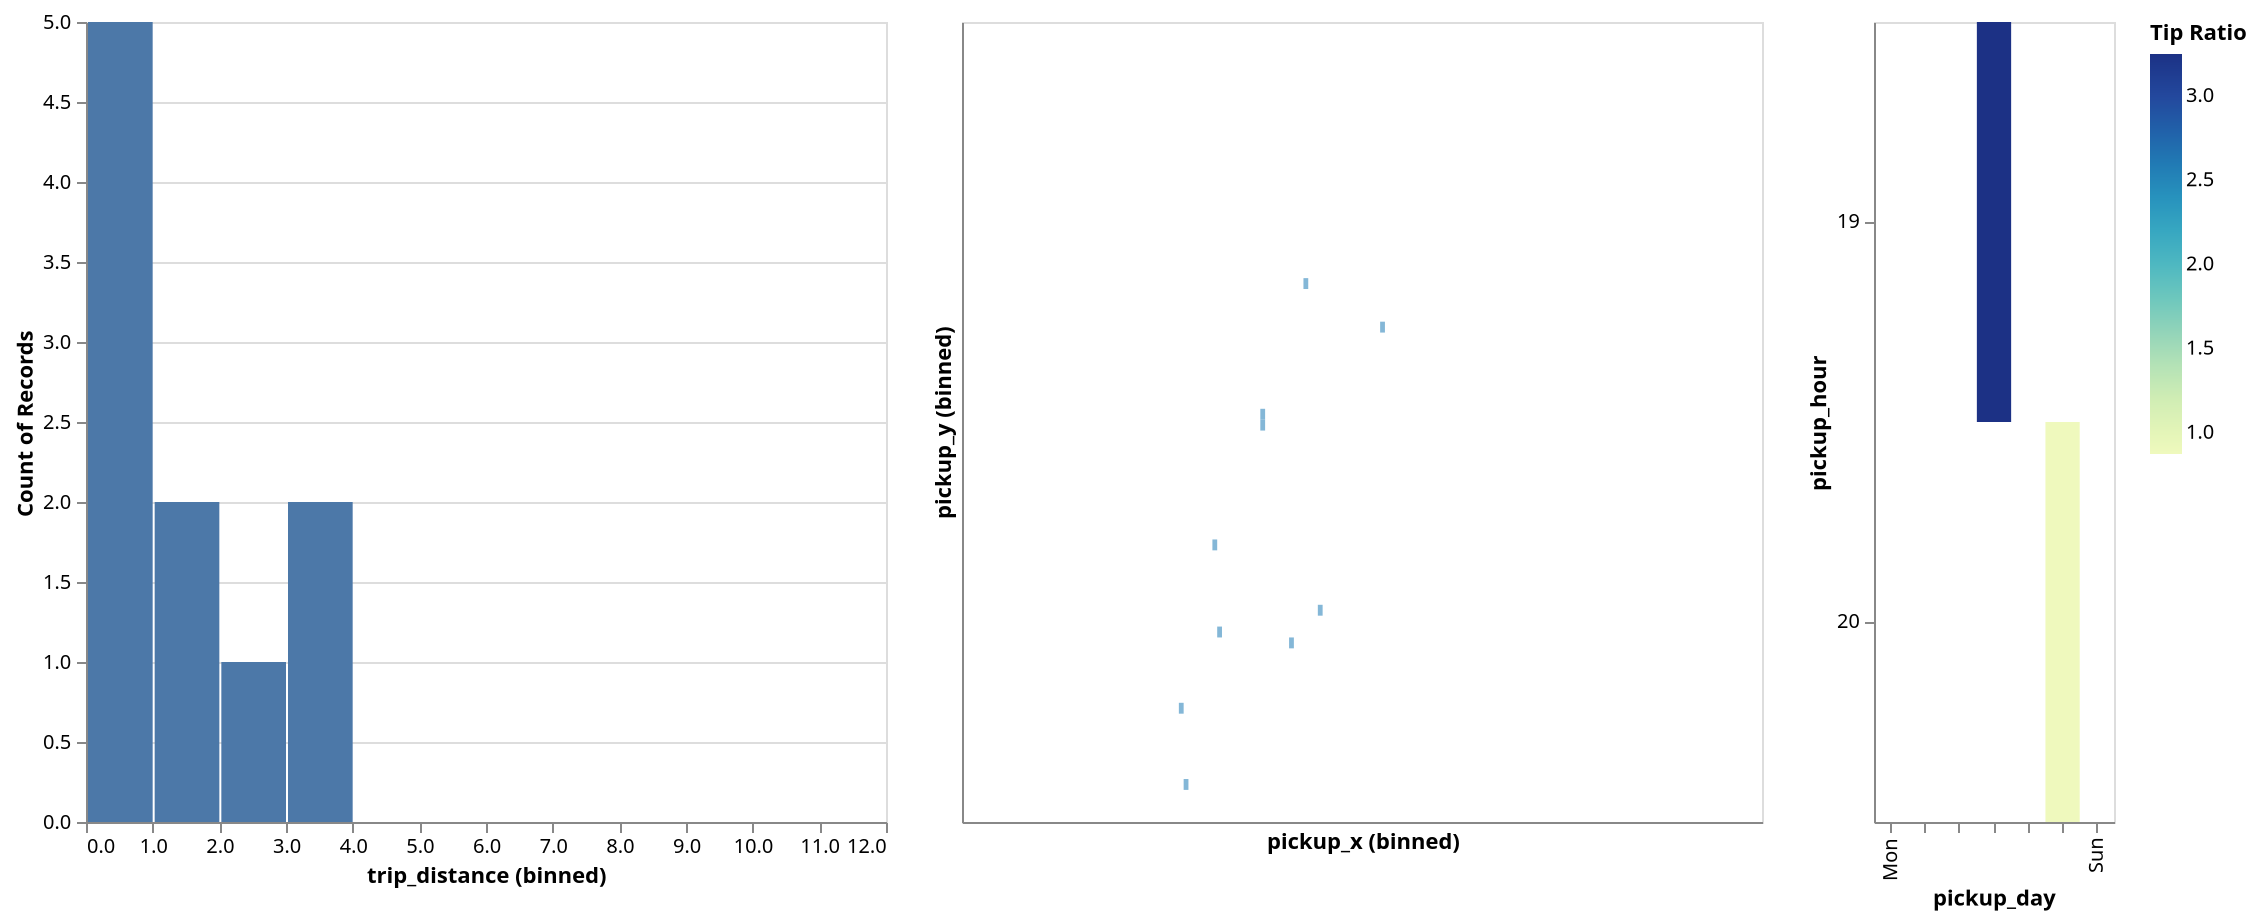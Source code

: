 {
  "$schema": "https://vega.github.io/schema/vega/v5.json",
  "background": "white",
  "padding": 5,
  "height": 400,
  "data": [
    {"name": "selector014_store"},
    {"name": "pickup_scales_store"},
    {"name": "selector013_store"},
    {"name": "selector015_store"},
    {
      "name": "source_0",
      "values": [
        {
          "VendorID": 2,
          "tpep_pickup_datetime": "2015-01-15 19:05:39",
          "tpep_dropoff_datetime": "2015-01-15 19:23:42",
          "passenger_count": 1,
          "trip_distance": 1.59,
          "pickup_x": -8236962.87845,
          "pickup_y": 4975552.61692,
          "RateCodeID": 1,
          "store_and_fwd_flag": "N",
          "dropoff_x": -8234835.38116,
          "dropoff_y": 4975627.16997,
          "payment_type": 1,
          "fare_amount": 12,
          "extra": 1,
          "mta_tax": 0.5,
          "tip_amount": 3.25,
          "tolls_amount": 0,
          "improvement_surcharge": 0.3,
          "total_amount": 17.05
        },
        {
          "VendorID": 1,
          "tpep_pickup_datetime": "2015-01-10 20:33:38",
          "tpep_dropoff_datetime": "2015-01-10 20:53:28",
          "passenger_count": 1,
          "trip_distance": 3.3,
          "pickup_x": -8237825.76757,
          "pickup_y": 4971752.28598,
          "RateCodeID": 1,
          "store_and_fwd_flag": "N",
          "dropoff_x": -8237020.63087,
          "dropoff_y": 4976875.03705,
          "payment_type": 1,
          "fare_amount": 14.5,
          "extra": 0.5,
          "mta_tax": 0.5,
          "tip_amount": 2,
          "tolls_amount": 0,
          "improvement_surcharge": 0.3,
          "total_amount": 17.8
        },
        {
          "VendorID": 1,
          "tpep_pickup_datetime": "2015-01-10 20:33:39",
          "tpep_dropoff_datetime": "2015-01-10 20:35:31",
          "passenger_count": 1,
          "trip_distance": 0.5,
          "pickup_x": -8238653.83538,
          "pickup_y": 4970221.02621,
          "RateCodeID": 1,
          "store_and_fwd_flag": "N",
          "dropoff_x": -8238123.87198,
          "dropoff_y": 4971126.9786,
          "payment_type": 2,
          "fare_amount": 3.5,
          "extra": 0.5,
          "mta_tax": 0.5,
          "tip_amount": 0,
          "tolls_amount": 0,
          "improvement_surcharge": 0.3,
          "total_amount": 4.8
        },
        {
          "VendorID": 1,
          "tpep_pickup_datetime": "2015-01-10 20:33:39",
          "tpep_dropoff_datetime": "2015-01-10 20:52:58",
          "passenger_count": 1,
          "trip_distance": 3,
          "pickup_x": -8234433.66211,
          "pickup_y": 4977362.79122,
          "RateCodeID": 1,
          "store_and_fwd_flag": "N",
          "dropoff_x": -8238107.73527,
          "dropoff_y": 4974456.80877,
          "payment_type": 2,
          "fare_amount": 15,
          "extra": 0.5,
          "mta_tax": 0.5,
          "tip_amount": 0,
          "tolls_amount": 0,
          "improvement_surcharge": 0.3,
          "total_amount": 16.3
        },
        {
          "VendorID": 1,
          "tpep_pickup_datetime": "2015-01-10 20:33:39",
          "tpep_dropoff_datetime": "2015-01-10 20:58:31",
          "passenger_count": 1,
          "trip_distance": 2.2,
          "pickup_x": -8235780.65241,
          "pickup_y": 4972011.72183,
          "RateCodeID": 1,
          "store_and_fwd_flag": "N",
          "dropoff_x": -8236804.05929,
          "dropoff_y": 4975482.54878,
          "payment_type": 2,
          "fare_amount": 14,
          "extra": 0.5,
          "mta_tax": 0.5,
          "tip_amount": 0,
          "tolls_amount": 0,
          "improvement_surcharge": 0.3,
          "total_amount": 15.3
        },
        {
          "VendorID": 1,
          "tpep_pickup_datetime": "2015-01-10 20:33:39",
          "tpep_dropoff_datetime": "2015-01-10 20:42:20",
          "passenger_count": 3,
          "trip_distance": 0.8,
          "pickup_x": -8237938.72451,
          "pickup_y": 4973206.44838,
          "RateCodeID": 1,
          "store_and_fwd_flag": "N",
          "dropoff_x": -8237086.8763,
          "dropoff_y": 4972058.2305,
          "payment_type": 1,
          "fare_amount": 7,
          "extra": 0.5,
          "mta_tax": 0.5,
          "tip_amount": 1.66,
          "tolls_amount": 0,
          "improvement_surcharge": 0.3,
          "total_amount": 9.96
        },
        {
          "VendorID": 1,
          "tpep_pickup_datetime": "2015-01-10 20:33:40",
          "tpep_dropoff_datetime": "2015-01-10 20:40:44",
          "passenger_count": 2,
          "trip_distance": 0.9,
          "pickup_x": -8236037.99041,
          "pickup_y": 4978174.08688,
          "RateCodeID": 1,
          "store_and_fwd_flag": "N",
          "dropoff_x": -8236074.51032,
          "dropoff_y": 4976912.59886,
          "payment_type": 1,
          "fare_amount": 6.5,
          "extra": 0.5,
          "mta_tax": 0.5,
          "tip_amount": 1.55,
          "tolls_amount": 0,
          "improvement_surcharge": 0.3,
          "total_amount": 9.35
        },
        {
          "VendorID": 1,
          "tpep_pickup_datetime": "2015-01-10 20:33:40",
          "tpep_dropoff_datetime": "2015-01-10 20:41:39",
          "passenger_count": 1,
          "trip_distance": 0.9,
          "pickup_x": -8236375.16263,
          "pickup_y": 4971584.74898,
          "RateCodeID": 1,
          "store_and_fwd_flag": "N",
          "dropoff_x": -8238131.51568,
          "dropoff_y": 4972389.96139,
          "payment_type": 1,
          "fare_amount": 7,
          "extra": 0.5,
          "mta_tax": 0.5,
          "tip_amount": 1.66,
          "tolls_amount": 0,
          "improvement_surcharge": 0.3,
          "total_amount": 9.96
        },
        {
          "VendorID": 1,
          "tpep_pickup_datetime": "2015-01-10 20:33:41",
          "tpep_dropoff_datetime": "2015-01-10 20:43:26",
          "passenger_count": 1,
          "trip_distance": 1.1,
          "pickup_x": -8236950.13895,
          "pickup_y": 4975744.88647,
          "RateCodeID": 1,
          "store_and_fwd_flag": "N",
          "dropoff_x": -8234014.10776,
          "dropoff_y": 4976596.972,
          "payment_type": 1,
          "fare_amount": 7.5,
          "extra": 0.5,
          "mta_tax": 0.5,
          "tip_amount": 1,
          "tolls_amount": 0,
          "improvement_surcharge": 0.3,
          "total_amount": 9.8
        },
        {
          "VendorID": 1,
          "tpep_pickup_datetime": "2015-01-10 20:33:41",
          "tpep_dropoff_datetime": "2015-01-10 20:35:23",
          "passenger_count": 1,
          "trip_distance": 0.3,
          "pickup_x": -8238573.15185,
          "pickup_y": 4968834.52694,
          "RateCodeID": 1,
          "store_and_fwd_flag": "N",
          "dropoff_x": -8238730.2724,
          "dropoff_y": 4969326.36156,
          "payment_type": 2,
          "fare_amount": 3,
          "extra": 0.5,
          "mta_tax": 0.5,
          "tip_amount": 0,
          "tolls_amount": 0,
          "improvement_surcharge": 0.3,
          "total_amount": 4.3
        }
      ]
    },
    {
      "name": "data_0",
      "source": "source_0",
      "transform": [
        {
          "type": "formula",
          "expr": "hours(datum.tpep_pickup_datetime)",
          "as": "pickup_hour"
        },
        {
          "type": "formula",
          "expr": "day(datum.tpep_pickup_datetime)",
          "as": "pickup_day"
        },
        {"type": "formula", "expr": "datum.tip_amount", "as": "tip_perc"},
        {"type": "filter", "expr": "datum.tip_perc < 100"}
      ]
    },
    {
      "name": "data_1",
      "source": "data_0",
      "transform": [
        {
          "type": "filter",
          "expr": "(!length(data(\"selector013_store\")) || vlSelectionTest(\"selector013_store\", datum)) && (!length(data(\"selector015_store\")) || vlSelectionTest(\"selector015_store\", datum))"
        },
        {
          "type": "bin",
          "field": "trip_distance",
          "as": [
            "bin_extent_0_12_maxbins_20_trip_distance",
            "bin_extent_0_12_maxbins_20_trip_distance_end"
          ],
          "signal": "concat_0_bin_extent_0_12_maxbins_20_trip_distance_bins",
          "extent": [0, 12],
          "maxbins": 20
        },
        {
          "type": "aggregate",
          "groupby": [
            "bin_extent_0_12_maxbins_20_trip_distance",
            "bin_extent_0_12_maxbins_20_trip_distance_end"
          ],
          "ops": ["count"],
          "fields": [null],
          "as": ["__count"]
        },
        {
          "type": "filter",
          "expr": "isValid(datum[\"bin_extent_0_12_maxbins_20_trip_distance\"]) && isFinite(+datum[\"bin_extent_0_12_maxbins_20_trip_distance\"])"
        }
      ]
    },
    {
      "name": "data_2",
      "source": "data_0",
      "transform": [
        {
          "type": "filter",
          "expr": "(!length(data(\"pickup_scales_store\")) || vlSelectionTest(\"pickup_scales_store\", datum)) && (!length(data(\"selector014_store\")) || vlSelectionTest(\"selector014_store\", datum)) && (!length(data(\"selector015_store\")) || vlSelectionTest(\"selector015_store\", datum))"
        },
        {
          "type": "extent",
          "field": "pickup_x",
          "signal": "concat_1_bin_extent_param_pickup_scales_maxbins_50_pickup_x_extent"
        },
        {
          "type": "bin",
          "field": "pickup_x",
          "as": [
            "bin_extent_param_pickup_scales_maxbins_50_pickup_x",
            "bin_extent_param_pickup_scales_maxbins_50_pickup_x_end"
          ],
          "signal": "concat_1_bin_extent_param_pickup_scales_maxbins_50_pickup_x_bins",
          "extent": {
            "signal": "concat_1_bin_extent_param_pickup_scales_maxbins_50_pickup_x_extent"
          },
          "span": {"signal": "span(pickup_scales[\"pickup_x\"])"},
          "maxbins": 50
        },
        {
          "type": "extent",
          "field": "pickup_y",
          "signal": "concat_1_bin_extent_param_pickup_scales_maxbins_50_pickup_y_extent"
        },
        {
          "type": "bin",
          "field": "pickup_y",
          "as": [
            "bin_extent_param_pickup_scales_maxbins_50_pickup_y",
            "bin_extent_param_pickup_scales_maxbins_50_pickup_y_end"
          ],
          "signal": "concat_1_bin_extent_param_pickup_scales_maxbins_50_pickup_y_bins",
          "extent": {
            "signal": "concat_1_bin_extent_param_pickup_scales_maxbins_50_pickup_y_extent"
          },
          "span": {"signal": "span(pickup_scales[\"pickup_x\"])"},
          "maxbins": 50
        },
        {
          "type": "aggregate",
          "groupby": [
            "bin_extent_param_pickup_scales_maxbins_50_pickup_x",
            "bin_extent_param_pickup_scales_maxbins_50_pickup_x_end",
            "bin_extent_param_pickup_scales_maxbins_50_pickup_y",
            "bin_extent_param_pickup_scales_maxbins_50_pickup_y_end"
          ],
          "ops": ["count"],
          "fields": [null],
          "as": ["__count"]
        },
        {
          "type": "filter",
          "expr": "isValid(datum[\"bin_extent_param_pickup_scales_maxbins_50_pickup_x\"]) && isFinite(+datum[\"bin_extent_param_pickup_scales_maxbins_50_pickup_x\"]) && isValid(datum[\"bin_extent_param_pickup_scales_maxbins_50_pickup_y\"]) && isFinite(+datum[\"bin_extent_param_pickup_scales_maxbins_50_pickup_y\"])"
        }
      ]
    },
    {
      "name": "data_3",
      "source": "data_0",
      "transform": [
        {
          "type": "filter",
          "expr": "(!length(data(\"selector013_store\")) || vlSelectionTest(\"selector013_store\", datum)) && (!length(data(\"selector014_store\")) || vlSelectionTest(\"selector014_store\", datum))"
        },
        {
          "type": "aggregate",
          "groupby": ["pickup_day", "pickup_hour"],
          "ops": ["mean"],
          "fields": ["tip_perc"],
          "as": ["mean_tip_perc"]
        },
        {
          "type": "filter",
          "expr": "isValid(datum[\"mean_tip_perc\"]) && isFinite(+datum[\"mean_tip_perc\"])"
        }
      ]
    }
  ],
  "signals": [
    {"name": "concat_0_width", "value": 400},
    {"name": "concat_1_width", "value": 400},
    {"name": "concat_2_width", "value": 120},
    {
      "name": "unit",
      "value": {},
      "on": [
        {"events": "mousemove", "update": "isTuple(group()) ? group() : unit"}
      ]
    },
    {
      "name": "selector014",
      "update": "vlSelectionResolve(\"selector014_store\", \"union\")"
    },
    {
      "name": "pickup_scales",
      "update": "{\"pickup_x\": pickup_scales_pickup_x, \"pickup_y\": pickup_scales_pickup_y}"
    },
    {"name": "pickup_scales_pickup_x"},
    {"name": "pickup_scales_pickup_y"},
    {
      "name": "selector013",
      "update": "vlSelectionResolve(\"selector013_store\", \"union\")"
    },
    {
      "name": "selector015",
      "update": "vlSelectionResolve(\"selector015_store\", \"union\")"
    }
  ],
  "layout": {"padding": 20, "bounds": "full", "align": "each"},
  "marks": [
    {
      "type": "group",
      "name": "concat_0_group",
      "style": "cell",
      "encode": {
        "update": {
          "width": {"signal": "concat_0_width"},
          "height": {"signal": "height"}
        }
      },
      "signals": [
        {
          "name": "selector014_x",
          "value": [],
          "on": [
            {
              "events": {
                "source": "scope",
                "type": "mousedown",
                "filter": [
                  "!event.item || event.item.mark.name !== \"selector014_brush\""
                ]
              },
              "update": "[x(unit), x(unit)]"
            },
            {
              "events": {
                "source": "window",
                "type": "mousemove",
                "consume": true,
                "between": [
                  {
                    "source": "scope",
                    "type": "mousedown",
                    "filter": [
                      "!event.item || event.item.mark.name !== \"selector014_brush\""
                    ]
                  },
                  {"source": "window", "type": "mouseup"}
                ]
              },
              "update": "[selector014_x[0], clamp(x(unit), 0, concat_0_width)]"
            },
            {
              "events": {"signal": "selector014_scale_trigger"},
              "update": "[scale(\"concat_0_x\", selector014_trip_distance[0]), scale(\"concat_0_x\", selector014_trip_distance[1])]"
            },
            {
              "events": [{"source": "view", "type": "dblclick"}],
              "update": "[0, 0]"
            },
            {
              "events": {"signal": "selector014_translate_delta"},
              "update": "clampRange(panLinear(selector014_translate_anchor.extent_x, selector014_translate_delta.x / span(selector014_translate_anchor.extent_x)), 0, concat_0_width)"
            },
            {
              "events": {"signal": "selector014_zoom_delta"},
              "update": "clampRange(zoomLinear(selector014_x, selector014_zoom_anchor.x, selector014_zoom_delta), 0, concat_0_width)"
            }
          ]
        },
        {
          "name": "selector014_trip_distance",
          "on": [
            {
              "events": {"signal": "selector014_x"},
              "update": "selector014_x[0] === selector014_x[1] ? null : invert(\"concat_0_x\", selector014_x)"
            }
          ]
        },
        {
          "name": "selector014_scale_trigger",
          "value": {},
          "on": [
            {
              "events": [{"scale": "concat_0_x"}],
              "update": "(!isArray(selector014_trip_distance) || (+invert(\"concat_0_x\", selector014_x)[0] === +selector014_trip_distance[0] && +invert(\"concat_0_x\", selector014_x)[1] === +selector014_trip_distance[1])) ? selector014_scale_trigger : {}"
            }
          ]
        },
        {
          "name": "selector014_tuple",
          "on": [
            {
              "events": [{"signal": "selector014_trip_distance"}],
              "update": "selector014_trip_distance ? {unit: \"concat_0\", fields: selector014_tuple_fields, values: [selector014_trip_distance]} : null"
            }
          ]
        },
        {
          "name": "selector014_tuple_fields",
          "value": [{"field": "trip_distance", "channel": "x", "type": "R"}]
        },
        {
          "name": "selector014_translate_anchor",
          "value": {},
          "on": [
            {
              "events": [
                {
                  "source": "scope",
                  "type": "mousedown",
                  "markname": "selector014_brush"
                }
              ],
              "update": "{x: x(unit), y: y(unit), extent_x: slice(selector014_x)}"
            }
          ]
        },
        {
          "name": "selector014_translate_delta",
          "value": {},
          "on": [
            {
              "events": [
                {
                  "source": "window",
                  "type": "mousemove",
                  "consume": true,
                  "between": [
                    {
                      "source": "scope",
                      "type": "mousedown",
                      "markname": "selector014_brush"
                    },
                    {"source": "window", "type": "mouseup"}
                  ]
                }
              ],
              "update": "{x: selector014_translate_anchor.x - x(unit), y: selector014_translate_anchor.y - y(unit)}"
            }
          ]
        },
        {
          "name": "selector014_zoom_anchor",
          "on": [
            {
              "events": [
                {
                  "source": "scope",
                  "type": "wheel",
                  "consume": true,
                  "markname": "selector014_brush"
                }
              ],
              "update": "{x: x(unit), y: y(unit)}"
            }
          ]
        },
        {
          "name": "selector014_zoom_delta",
          "on": [
            {
              "events": [
                {
                  "source": "scope",
                  "type": "wheel",
                  "consume": true,
                  "markname": "selector014_brush"
                }
              ],
              "force": true,
              "update": "pow(1.001, event.deltaY * pow(16, event.deltaMode))"
            }
          ]
        },
        {
          "name": "selector014_modify",
          "on": [
            {
              "events": {"signal": "selector014_tuple"},
              "update": "modify(\"selector014_store\", selector014_tuple, true)"
            }
          ]
        }
      ],
      "marks": [
        {
          "name": "selector014_brush_bg",
          "type": "rect",
          "clip": true,
          "encode": {
            "enter": {
              "fill": {"value": "#333"},
              "fillOpacity": {"value": 0.125}
            },
            "update": {
              "x": [
                {
                  "test": "data(\"selector014_store\").length && data(\"selector014_store\")[0].unit === \"concat_0\"",
                  "signal": "selector014_x[0]"
                },
                {"value": 0}
              ],
              "y": [
                {
                  "test": "data(\"selector014_store\").length && data(\"selector014_store\")[0].unit === \"concat_0\"",
                  "value": 0
                },
                {"value": 0}
              ],
              "x2": [
                {
                  "test": "data(\"selector014_store\").length && data(\"selector014_store\")[0].unit === \"concat_0\"",
                  "signal": "selector014_x[1]"
                },
                {"value": 0}
              ],
              "y2": [
                {
                  "test": "data(\"selector014_store\").length && data(\"selector014_store\")[0].unit === \"concat_0\"",
                  "field": {"group": "height"}
                },
                {"value": 0}
              ]
            }
          }
        },
        {
          "name": "concat_0_marks",
          "type": "rect",
          "style": ["bar"],
          "interactive": true,
          "from": {"data": "data_1"},
          "encode": {
            "update": {
              "fill": {"value": "#4c78a8"},
              "ariaRoleDescription": {"value": "bar"},
              "description": {
                "signal": "\"trip_distance (binned): \" + (!isValid(datum[\"bin_extent_0_12_maxbins_20_trip_distance\"]) || !isFinite(+datum[\"bin_extent_0_12_maxbins_20_trip_distance\"]) ? \"null\" : format(datum[\"bin_extent_0_12_maxbins_20_trip_distance\"], \"\") + \" – \" + format(datum[\"bin_extent_0_12_maxbins_20_trip_distance_end\"], \"\")) + \"; Count of Records: \" + (format(datum[\"__count\"], \"\"))"
              },
              "x2": {
                "scale": "concat_0_x",
                "field": "bin_extent_0_12_maxbins_20_trip_distance",
                "offset": 1
              },
              "x": {
                "scale": "concat_0_x",
                "field": "bin_extent_0_12_maxbins_20_trip_distance_end"
              },
              "y": {"scale": "concat_0_y", "field": "__count"},
              "y2": {"scale": "concat_0_y", "value": 0}
            }
          }
        },
        {
          "name": "selector014_brush",
          "type": "rect",
          "clip": true,
          "encode": {
            "enter": {"fill": {"value": "transparent"}},
            "update": {
              "x": [
                {
                  "test": "data(\"selector014_store\").length && data(\"selector014_store\")[0].unit === \"concat_0\"",
                  "signal": "selector014_x[0]"
                },
                {"value": 0}
              ],
              "y": [
                {
                  "test": "data(\"selector014_store\").length && data(\"selector014_store\")[0].unit === \"concat_0\"",
                  "value": 0
                },
                {"value": 0}
              ],
              "x2": [
                {
                  "test": "data(\"selector014_store\").length && data(\"selector014_store\")[0].unit === \"concat_0\"",
                  "signal": "selector014_x[1]"
                },
                {"value": 0}
              ],
              "y2": [
                {
                  "test": "data(\"selector014_store\").length && data(\"selector014_store\")[0].unit === \"concat_0\"",
                  "field": {"group": "height"}
                },
                {"value": 0}
              ],
              "stroke": [
                {
                  "test": "selector014_x[0] !== selector014_x[1]",
                  "value": "white"
                },
                {"value": null}
              ]
            }
          }
        }
      ],
      "axes": [
        {
          "scale": "concat_0_y",
          "orient": "left",
          "gridScale": "concat_0_x",
          "grid": true,
          "tickCount": {"signal": "ceil(height/40)"},
          "domain": false,
          "labels": false,
          "aria": false,
          "maxExtent": 0,
          "minExtent": 0,
          "ticks": false,
          "zindex": 0
        },
        {
          "scale": "concat_0_x",
          "orient": "bottom",
          "grid": false,
          "title": "trip_distance (binned)",
          "labelFlush": true,
          "labelOverlap": true,
          "tickCount": {"signal": "ceil(concat_0_width/10)"},
          "zindex": 0
        },
        {
          "scale": "concat_0_y",
          "orient": "left",
          "grid": false,
          "title": "Count of Records",
          "labelOverlap": true,
          "tickCount": {"signal": "ceil(height/40)"},
          "zindex": 0
        }
      ]
    },
    {
      "type": "group",
      "name": "concat_1_group",
      "style": "cell",
      "encode": {
        "update": {
          "width": {"signal": "concat_1_width"},
          "height": {"signal": "height"}
        }
      },
      "signals": [
        {
          "name": "pickup_scales_pickup_x",
          "on": [
            {
              "events": [{"source": "view", "type": "dblclick"}],
              "update": "null"
            },
            {
              "events": {"signal": "pickup_scales_translate_delta"},
              "update": "panLinear(pickup_scales_translate_anchor.extent_x, -pickup_scales_translate_delta.x / concat_1_width)"
            },
            {
              "events": {"signal": "pickup_scales_zoom_delta"},
              "update": "zoomLinear(domain(\"concat_1_x\"), pickup_scales_zoom_anchor.x, pickup_scales_zoom_delta)"
            }
          ],
          "push": "outer"
        },
        {
          "name": "pickup_scales_pickup_y",
          "on": [
            {
              "events": [{"source": "view", "type": "dblclick"}],
              "update": "null"
            },
            {
              "events": {"signal": "pickup_scales_translate_delta"},
              "update": "panLinear(pickup_scales_translate_anchor.extent_y, pickup_scales_translate_delta.y / height)"
            },
            {
              "events": {"signal": "pickup_scales_zoom_delta"},
              "update": "zoomLinear(domain(\"concat_1_y\"), pickup_scales_zoom_anchor.y, pickup_scales_zoom_delta)"
            }
          ],
          "push": "outer"
        },
        {
          "name": "pickup_scales_tuple",
          "on": [
            {
              "events": [
                {"signal": "pickup_scales_pickup_x || pickup_scales_pickup_y"}
              ],
              "update": "pickup_scales_pickup_x && pickup_scales_pickup_y ? {unit: \"concat_1\", fields: pickup_scales_tuple_fields, values: [pickup_scales_pickup_x,pickup_scales_pickup_y]} : null"
            }
          ]
        },
        {
          "name": "pickup_scales_tuple_fields",
          "value": [
            {"field": "pickup_x", "channel": "x", "type": "R"},
            {"field": "pickup_y", "channel": "y", "type": "R"}
          ]
        },
        {
          "name": "pickup_scales_translate_anchor",
          "value": {},
          "on": [
            {
              "events": [
                {
                  "source": "scope",
                  "type": "mousedown",
                  "filter": ["event.altKey"]
                }
              ],
              "update": "{x: x(unit), y: y(unit), extent_x: domain(\"concat_1_x\"), extent_y: domain(\"concat_1_y\")}"
            }
          ]
        },
        {
          "name": "pickup_scales_translate_delta",
          "value": {},
          "on": [
            {
              "events": [
                {
                  "source": "window",
                  "type": "mousemove",
                  "consume": true,
                  "filter": ["event.altKey"],
                  "between": [
                    {
                      "source": "scope",
                      "type": "mousedown",
                      "filter": ["event.altKey"]
                    },
                    {"source": "window", "type": "mouseup"}
                  ]
                }
              ],
              "update": "{x: pickup_scales_translate_anchor.x - x(unit), y: pickup_scales_translate_anchor.y - y(unit)}"
            }
          ]
        },
        {
          "name": "pickup_scales_zoom_anchor",
          "on": [
            {
              "events": [
                {
                  "source": "scope",
                  "type": "wheel",
                  "consume": true,
                  "filter": ["event.altKey"]
                }
              ],
              "update": "{x: invert(\"concat_1_x\", x(unit)), y: invert(\"concat_1_y\", y(unit))}"
            }
          ]
        },
        {
          "name": "pickup_scales_zoom_delta",
          "on": [
            {
              "events": [
                {
                  "source": "scope",
                  "type": "wheel",
                  "consume": true,
                  "filter": ["event.altKey"]
                }
              ],
              "force": true,
              "update": "pow(1.001, event.deltaY * pow(16, event.deltaMode))"
            }
          ]
        },
        {
          "name": "pickup_scales_modify",
          "on": [
            {
              "events": {"signal": "pickup_scales_tuple"},
              "update": "modify(\"pickup_scales_store\", pickup_scales_tuple, true)"
            }
          ]
        },
        {
          "name": "selector013_x",
          "value": [],
          "on": [
            {
              "events": {
                "source": "scope",
                "type": "mousedown",
                "filter": [
                  "!event.altKey",
                  "!event.item || event.item.mark.name !== \"selector013_brush\""
                ]
              },
              "update": "[x(unit), x(unit)]"
            },
            {
              "events": {
                "source": "window",
                "type": "mousemove",
                "consume": true,
                "filter": ["!event.altKey"],
                "between": [
                  {
                    "source": "scope",
                    "type": "mousedown",
                    "filter": [
                      "!event.altKey",
                      "!event.item || event.item.mark.name !== \"selector013_brush\""
                    ]
                  },
                  {"source": "window", "type": "mouseup"}
                ]
              },
              "update": "[selector013_x[0], clamp(x(unit), 0, concat_1_width)]"
            },
            {
              "events": {"signal": "selector013_scale_trigger"},
              "update": "[scale(\"concat_1_x\", selector013_pickup_x[0]), scale(\"concat_1_x\", selector013_pickup_x[1])]"
            },
            {
              "events": [{"source": "view", "type": "dblclick"}],
              "update": "[0, 0]"
            },
            {
              "events": {"signal": "selector013_translate_delta"},
              "update": "clampRange(panLinear(selector013_translate_anchor.extent_x, selector013_translate_delta.x / span(selector013_translate_anchor.extent_x)), 0, concat_1_width)"
            },
            {
              "events": {"signal": "selector013_zoom_delta"},
              "update": "clampRange(zoomLinear(selector013_x, selector013_zoom_anchor.x, selector013_zoom_delta), 0, concat_1_width)"
            }
          ]
        },
        {
          "name": "selector013_pickup_x",
          "on": [
            {
              "events": {"signal": "selector013_x"},
              "update": "selector013_x[0] === selector013_x[1] ? null : invert(\"concat_1_x\", selector013_x)"
            }
          ]
        },
        {
          "name": "selector013_y",
          "value": [],
          "on": [
            {
              "events": {
                "source": "scope",
                "type": "mousedown",
                "filter": [
                  "!event.altKey",
                  "!event.item || event.item.mark.name !== \"selector013_brush\""
                ]
              },
              "update": "[y(unit), y(unit)]"
            },
            {
              "events": {
                "source": "window",
                "type": "mousemove",
                "consume": true,
                "filter": ["!event.altKey"],
                "between": [
                  {
                    "source": "scope",
                    "type": "mousedown",
                    "filter": [
                      "!event.altKey",
                      "!event.item || event.item.mark.name !== \"selector013_brush\""
                    ]
                  },
                  {"source": "window", "type": "mouseup"}
                ]
              },
              "update": "[selector013_y[0], clamp(y(unit), 0, height)]"
            },
            {
              "events": {"signal": "selector013_scale_trigger"},
              "update": "[scale(\"concat_1_y\", selector013_pickup_y[0]), scale(\"concat_1_y\", selector013_pickup_y[1])]"
            },
            {
              "events": [{"source": "view", "type": "dblclick"}],
              "update": "[0, 0]"
            },
            {
              "events": {"signal": "selector013_translate_delta"},
              "update": "clampRange(panLinear(selector013_translate_anchor.extent_y, selector013_translate_delta.y / span(selector013_translate_anchor.extent_y)), 0, height)"
            },
            {
              "events": {"signal": "selector013_zoom_delta"},
              "update": "clampRange(zoomLinear(selector013_y, selector013_zoom_anchor.y, selector013_zoom_delta), 0, height)"
            }
          ]
        },
        {
          "name": "selector013_pickup_y",
          "on": [
            {
              "events": {"signal": "selector013_y"},
              "update": "selector013_y[0] === selector013_y[1] ? null : invert(\"concat_1_y\", selector013_y)"
            }
          ]
        },
        {
          "name": "selector013_scale_trigger",
          "value": {},
          "on": [
            {
              "events": [{"scale": "concat_1_x"}, {"scale": "concat_1_y"}],
              "update": "(!isArray(selector013_pickup_x) || (+invert(\"concat_1_x\", selector013_x)[0] === +selector013_pickup_x[0] && +invert(\"concat_1_x\", selector013_x)[1] === +selector013_pickup_x[1])) && (!isArray(selector013_pickup_y) || (+invert(\"concat_1_y\", selector013_y)[0] === +selector013_pickup_y[0] && +invert(\"concat_1_y\", selector013_y)[1] === +selector013_pickup_y[1])) ? selector013_scale_trigger : {}"
            }
          ]
        },
        {
          "name": "selector013_tuple",
          "on": [
            {
              "events": [
                {"signal": "selector013_pickup_x || selector013_pickup_y"}
              ],
              "update": "selector013_pickup_x && selector013_pickup_y ? {unit: \"concat_1\", fields: selector013_tuple_fields, values: [selector013_pickup_x,selector013_pickup_y]} : null"
            }
          ]
        },
        {
          "name": "selector013_tuple_fields",
          "value": [
            {"field": "pickup_x", "channel": "x", "type": "R"},
            {"field": "pickup_y", "channel": "y", "type": "R"}
          ]
        },
        {
          "name": "selector013_translate_anchor",
          "value": {},
          "on": [
            {
              "events": [
                {
                  "source": "scope",
                  "type": "mousedown",
                  "filter": ["!event.altKey"],
                  "markname": "selector013_brush"
                }
              ],
              "update": "{x: x(unit), y: y(unit), extent_x: slice(selector013_x), extent_y: slice(selector013_y)}"
            }
          ]
        },
        {
          "name": "selector013_translate_delta",
          "value": {},
          "on": [
            {
              "events": [
                {
                  "source": "window",
                  "type": "mousemove",
                  "consume": true,
                  "filter": ["!event.altKey"],
                  "between": [
                    {
                      "source": "scope",
                      "type": "mousedown",
                      "filter": ["!event.altKey"],
                      "markname": "selector013_brush"
                    },
                    {"source": "window", "type": "mouseup"}
                  ]
                }
              ],
              "update": "{x: selector013_translate_anchor.x - x(unit), y: selector013_translate_anchor.y - y(unit)}"
            }
          ]
        },
        {
          "name": "selector013_zoom_anchor",
          "on": [
            {
              "events": [
                {
                  "source": "scope",
                  "type": "wheel",
                  "consume": true,
                  "filter": ["!event.altKey"],
                  "markname": "selector013_brush"
                }
              ],
              "update": "{x: x(unit), y: y(unit)}"
            }
          ]
        },
        {
          "name": "selector013_zoom_delta",
          "on": [
            {
              "events": [
                {
                  "source": "scope",
                  "type": "wheel",
                  "consume": true,
                  "filter": ["!event.altKey"],
                  "markname": "selector013_brush"
                }
              ],
              "force": true,
              "update": "pow(1.001, event.deltaY * pow(16, event.deltaMode))"
            }
          ]
        },
        {
          "name": "selector013_modify",
          "on": [
            {
              "events": {"signal": "selector013_tuple"},
              "update": "modify(\"selector013_store\", selector013_tuple, true)"
            }
          ]
        }
      ],
      "marks": [
        {
          "name": "selector013_brush_bg",
          "type": "rect",
          "clip": true,
          "encode": {
            "enter": {
              "fill": {"value": "#333"},
              "fillOpacity": {"value": 0.125}
            },
            "update": {
              "x": [
                {
                  "test": "data(\"selector013_store\").length && data(\"selector013_store\")[0].unit === \"concat_1\"",
                  "signal": "selector013_x[0]"
                },
                {"value": 0}
              ],
              "y": [
                {
                  "test": "data(\"selector013_store\").length && data(\"selector013_store\")[0].unit === \"concat_1\"",
                  "signal": "selector013_y[0]"
                },
                {"value": 0}
              ],
              "x2": [
                {
                  "test": "data(\"selector013_store\").length && data(\"selector013_store\")[0].unit === \"concat_1\"",
                  "signal": "selector013_x[1]"
                },
                {"value": 0}
              ],
              "y2": [
                {
                  "test": "data(\"selector013_store\").length && data(\"selector013_store\")[0].unit === \"concat_1\"",
                  "signal": "selector013_y[1]"
                },
                {"value": 0}
              ]
            }
          }
        },
        {
          "name": "concat_1_marks",
          "type": "rect",
          "clip": true,
          "style": ["rect"],
          "interactive": true,
          "from": {"data": "data_2"},
          "encode": {
            "update": {
              "fill": {"scale": "concat_1_color", "field": "__count"},
              "opacity": {"scale": "opacity", "field": "__count"},
              "description": {
                "signal": "\"pickup_x (binned): \" + (!isValid(datum[\"bin_extent_param_pickup_scales_maxbins_50_pickup_x\"]) || !isFinite(+datum[\"bin_extent_param_pickup_scales_maxbins_50_pickup_x\"]) ? \"null\" : format(datum[\"bin_extent_param_pickup_scales_maxbins_50_pickup_x\"], \"\") + \" – \" + format(datum[\"bin_extent_param_pickup_scales_maxbins_50_pickup_x_end\"], \"\")) + \"; pickup_y (binned): \" + (!isValid(datum[\"bin_extent_param_pickup_scales_maxbins_50_pickup_y\"]) || !isFinite(+datum[\"bin_extent_param_pickup_scales_maxbins_50_pickup_y\"]) ? \"null\" : format(datum[\"bin_extent_param_pickup_scales_maxbins_50_pickup_y\"], \"\") + \" – \" + format(datum[\"bin_extent_param_pickup_scales_maxbins_50_pickup_y_end\"], \"\")) + \"; Count of Records: \" + (format(datum[\"__count\"], \"\"))"
              },
              "x2": {
                "scale": "concat_1_x",
                "field": "bin_extent_param_pickup_scales_maxbins_50_pickup_x",
                "offset": 0.5
              },
              "x": {
                "scale": "concat_1_x",
                "field": "bin_extent_param_pickup_scales_maxbins_50_pickup_x_end",
                "offset": 0.5
              },
              "y2": {
                "scale": "concat_1_y",
                "field": "bin_extent_param_pickup_scales_maxbins_50_pickup_y",
                "offset": 0.5
              },
              "y": {
                "scale": "concat_1_y",
                "field": "bin_extent_param_pickup_scales_maxbins_50_pickup_y_end",
                "offset": 0.5
              }
            }
          }
        },
        {
          "name": "selector013_brush",
          "type": "rect",
          "clip": true,
          "encode": {
            "enter": {"fill": {"value": "transparent"}},
            "update": {
              "x": [
                {
                  "test": "data(\"selector013_store\").length && data(\"selector013_store\")[0].unit === \"concat_1\"",
                  "signal": "selector013_x[0]"
                },
                {"value": 0}
              ],
              "y": [
                {
                  "test": "data(\"selector013_store\").length && data(\"selector013_store\")[0].unit === \"concat_1\"",
                  "signal": "selector013_y[0]"
                },
                {"value": 0}
              ],
              "x2": [
                {
                  "test": "data(\"selector013_store\").length && data(\"selector013_store\")[0].unit === \"concat_1\"",
                  "signal": "selector013_x[1]"
                },
                {"value": 0}
              ],
              "y2": [
                {
                  "test": "data(\"selector013_store\").length && data(\"selector013_store\")[0].unit === \"concat_1\"",
                  "signal": "selector013_y[1]"
                },
                {"value": 0}
              ],
              "stroke": [
                {
                  "test": "selector013_x[0] !== selector013_x[1] && selector013_y[0] !== selector013_y[1]",
                  "value": "white"
                },
                {"value": null}
              ]
            }
          }
        }
      ],
      "axes": [
        {
          "scale": "concat_1_x",
          "orient": "bottom",
          "grid": false,
          "title": "pickup_x (binned)",
          "labels": false,
          "ticks": false,
          "labelFlush": true,
          "labelOverlap": true,
          "tickCount": {"signal": "ceil(concat_1_width/10)"},
          "zindex": 1
        },
        {
          "scale": "concat_1_y",
          "orient": "left",
          "grid": false,
          "title": "pickup_y (binned)",
          "labels": false,
          "ticks": false,
          "labelOverlap": true,
          "tickCount": {"signal": "ceil(height/10)"},
          "zindex": 1
        }
      ]
    },
    {
      "type": "group",
      "name": "concat_2_group",
      "style": "cell",
      "encode": {
        "update": {
          "width": {"signal": "concat_2_width"},
          "height": {"signal": "height"}
        }
      },
      "signals": [
        {
          "name": "selector015_x",
          "value": [],
          "on": [
            {
              "events": {
                "source": "scope",
                "type": "mousedown",
                "filter": [
                  "!event.item || event.item.mark.name !== \"selector015_brush\""
                ]
              },
              "update": "[x(unit), x(unit)]"
            },
            {
              "events": {
                "source": "window",
                "type": "mousemove",
                "consume": true,
                "between": [
                  {
                    "source": "scope",
                    "type": "mousedown",
                    "filter": [
                      "!event.item || event.item.mark.name !== \"selector015_brush\""
                    ]
                  },
                  {"source": "window", "type": "mouseup"}
                ]
              },
              "update": "[selector015_x[0], clamp(x(unit), 0, concat_2_width)]"
            },
            {
              "events": {"signal": "selector015_scale_trigger"},
              "update": "[0, 0]"
            },
            {
              "events": [{"source": "view", "type": "dblclick"}],
              "update": "[0, 0]"
            },
            {
              "events": {"signal": "selector015_translate_delta"},
              "update": "clampRange(panLinear(selector015_translate_anchor.extent_x, selector015_translate_delta.x / span(selector015_translate_anchor.extent_x)), 0, concat_2_width)"
            },
            {
              "events": {"signal": "selector015_zoom_delta"},
              "update": "clampRange(zoomLinear(selector015_x, selector015_zoom_anchor.x, selector015_zoom_delta), 0, concat_2_width)"
            }
          ]
        },
        {
          "name": "selector015_pickup_day",
          "on": [
            {
              "events": {"signal": "selector015_x"},
              "update": "selector015_x[0] === selector015_x[1] ? null : invert(\"concat_2_x\", selector015_x)"
            }
          ]
        },
        {
          "name": "selector015_y",
          "value": [],
          "on": [
            {
              "events": {
                "source": "scope",
                "type": "mousedown",
                "filter": [
                  "!event.item || event.item.mark.name !== \"selector015_brush\""
                ]
              },
              "update": "[y(unit), y(unit)]"
            },
            {
              "events": {
                "source": "window",
                "type": "mousemove",
                "consume": true,
                "between": [
                  {
                    "source": "scope",
                    "type": "mousedown",
                    "filter": [
                      "!event.item || event.item.mark.name !== \"selector015_brush\""
                    ]
                  },
                  {"source": "window", "type": "mouseup"}
                ]
              },
              "update": "[selector015_y[0], clamp(y(unit), 0, height)]"
            },
            {
              "events": {"signal": "selector015_scale_trigger"},
              "update": "[0, 0]"
            },
            {
              "events": [{"source": "view", "type": "dblclick"}],
              "update": "[0, 0]"
            },
            {
              "events": {"signal": "selector015_translate_delta"},
              "update": "clampRange(panLinear(selector015_translate_anchor.extent_y, selector015_translate_delta.y / span(selector015_translate_anchor.extent_y)), 0, height)"
            },
            {
              "events": {"signal": "selector015_zoom_delta"},
              "update": "clampRange(zoomLinear(selector015_y, selector015_zoom_anchor.y, selector015_zoom_delta), 0, height)"
            }
          ]
        },
        {
          "name": "selector015_pickup_hour",
          "on": [
            {
              "events": {"signal": "selector015_y"},
              "update": "selector015_y[0] === selector015_y[1] ? null : invert(\"concat_2_y\", selector015_y)"
            }
          ]
        },
        {
          "name": "selector015_scale_trigger",
          "value": {},
          "on": [
            {
              "events": [{"scale": "concat_2_x"}, {"scale": "concat_2_y"}],
              "update": "(!isArray(selector015_pickup_day) || (invert(\"concat_2_x\", selector015_x)[0] === selector015_pickup_day[0] && invert(\"concat_2_x\", selector015_x)[1] === selector015_pickup_day[1])) && (!isArray(selector015_pickup_hour) || (invert(\"concat_2_y\", selector015_y)[0] === selector015_pickup_hour[0] && invert(\"concat_2_y\", selector015_y)[1] === selector015_pickup_hour[1])) ? selector015_scale_trigger : {}"
            }
          ]
        },
        {
          "name": "selector015_tuple",
          "on": [
            {
              "events": [
                {"signal": "selector015_pickup_day || selector015_pickup_hour"}
              ],
              "update": "selector015_pickup_day && selector015_pickup_hour ? {unit: \"concat_2\", fields: selector015_tuple_fields, values: [selector015_pickup_day,selector015_pickup_hour]} : null"
            }
          ]
        },
        {
          "name": "selector015_tuple_fields",
          "value": [
            {"field": "pickup_day", "channel": "x", "type": "E"},
            {"field": "pickup_hour", "channel": "y", "type": "E"}
          ]
        },
        {
          "name": "selector015_translate_anchor",
          "value": {},
          "on": [
            {
              "events": [
                {
                  "source": "scope",
                  "type": "mousedown",
                  "markname": "selector015_brush"
                }
              ],
              "update": "{x: x(unit), y: y(unit), extent_x: slice(selector015_x), extent_y: slice(selector015_y)}"
            }
          ]
        },
        {
          "name": "selector015_translate_delta",
          "value": {},
          "on": [
            {
              "events": [
                {
                  "source": "window",
                  "type": "mousemove",
                  "consume": true,
                  "between": [
                    {
                      "source": "scope",
                      "type": "mousedown",
                      "markname": "selector015_brush"
                    },
                    {"source": "window", "type": "mouseup"}
                  ]
                }
              ],
              "update": "{x: selector015_translate_anchor.x - x(unit), y: selector015_translate_anchor.y - y(unit)}"
            }
          ]
        },
        {
          "name": "selector015_zoom_anchor",
          "on": [
            {
              "events": [
                {
                  "source": "scope",
                  "type": "wheel",
                  "consume": true,
                  "markname": "selector015_brush"
                }
              ],
              "update": "{x: x(unit), y: y(unit)}"
            }
          ]
        },
        {
          "name": "selector015_zoom_delta",
          "on": [
            {
              "events": [
                {
                  "source": "scope",
                  "type": "wheel",
                  "consume": true,
                  "markname": "selector015_brush"
                }
              ],
              "force": true,
              "update": "pow(1.001, event.deltaY * pow(16, event.deltaMode))"
            }
          ]
        },
        {
          "name": "selector015_modify",
          "on": [
            {
              "events": {"signal": "selector015_tuple"},
              "update": "modify(\"selector015_store\", selector015_tuple, true)"
            }
          ]
        }
      ],
      "marks": [
        {
          "name": "selector015_brush_bg",
          "type": "rect",
          "clip": true,
          "encode": {
            "enter": {
              "fill": {"value": "#333"},
              "fillOpacity": {"value": 0.125}
            },
            "update": {
              "x": [
                {
                  "test": "data(\"selector015_store\").length && data(\"selector015_store\")[0].unit === \"concat_2\"",
                  "signal": "selector015_x[0]"
                },
                {"value": 0}
              ],
              "y": [
                {
                  "test": "data(\"selector015_store\").length && data(\"selector015_store\")[0].unit === \"concat_2\"",
                  "signal": "selector015_y[0]"
                },
                {"value": 0}
              ],
              "x2": [
                {
                  "test": "data(\"selector015_store\").length && data(\"selector015_store\")[0].unit === \"concat_2\"",
                  "signal": "selector015_x[1]"
                },
                {"value": 0}
              ],
              "y2": [
                {
                  "test": "data(\"selector015_store\").length && data(\"selector015_store\")[0].unit === \"concat_2\"",
                  "signal": "selector015_y[1]"
                },
                {"value": 0}
              ]
            }
          }
        },
        {
          "name": "concat_2_marks",
          "type": "rect",
          "style": ["rect"],
          "interactive": true,
          "from": {"data": "data_3"},
          "encode": {
            "update": {
              "fill": {"scale": "concat_2_color", "field": "mean_tip_perc"},
              "opacity": [
                {
                  "test": "!length(data(\"selector015_store\")) || vlSelectionTest(\"selector015_store\", datum)",
                  "value": 1
                },
                {"value": 0.3}
              ],
              "description": {
                "signal": "\"pickup_day: \" + (isValid(datum[\"pickup_day\"]) ? datum[\"pickup_day\"] : \"\"+datum[\"pickup_day\"]) + \"; pickup_hour: \" + (isValid(datum[\"pickup_hour\"]) ? datum[\"pickup_hour\"] : \"\"+datum[\"pickup_hour\"]) + \"; Mean of tip_perc: \" + (format(datum[\"mean_tip_perc\"], \"\"))"
              },
              "x": {"scale": "concat_2_x", "field": "pickup_day"},
              "width": {"signal": "max(0.25, bandwidth('concat_2_x'))"},
              "y": {"scale": "concat_2_y", "field": "pickup_hour"},
              "height": {"signal": "max(0.25, bandwidth('concat_2_y'))"}
            }
          }
        },
        {
          "name": "selector015_brush",
          "type": "rect",
          "clip": true,
          "encode": {
            "enter": {"fill": {"value": "transparent"}},
            "update": {
              "x": [
                {
                  "test": "data(\"selector015_store\").length && data(\"selector015_store\")[0].unit === \"concat_2\"",
                  "signal": "selector015_x[0]"
                },
                {"value": 0}
              ],
              "y": [
                {
                  "test": "data(\"selector015_store\").length && data(\"selector015_store\")[0].unit === \"concat_2\"",
                  "signal": "selector015_y[0]"
                },
                {"value": 0}
              ],
              "x2": [
                {
                  "test": "data(\"selector015_store\").length && data(\"selector015_store\")[0].unit === \"concat_2\"",
                  "signal": "selector015_x[1]"
                },
                {"value": 0}
              ],
              "y2": [
                {
                  "test": "data(\"selector015_store\").length && data(\"selector015_store\")[0].unit === \"concat_2\"",
                  "signal": "selector015_y[1]"
                },
                {"value": 0}
              ],
              "stroke": [
                {
                  "test": "selector015_x[0] !== selector015_x[1] && selector015_y[0] !== selector015_y[1]",
                  "value": "white"
                },
                {"value": null}
              ]
            }
          }
        }
      ],
      "axes": [
        {
          "scale": "concat_2_x",
          "orient": "bottom",
          "grid": false,
          "title": "pickup_day",
          "labelAlign": "right",
          "labelAngle": 270,
          "labelBaseline": "middle",
          "encode": {
            "labels": {
              "update": {
                "text": {
                  "signal": "datum.label==1 ? 'Mon': datum.label==0? 'Sun': ''"
                }
              }
            }
          },
          "zindex": 1
        },
        {
          "scale": "concat_2_y",
          "orient": "left",
          "grid": false,
          "title": "pickup_hour",
          "zindex": 1
        }
      ],
      "legends": [
        {
          "title": "Tip Ratio",
          "fill": "concat_2_color",
          "gradientLength": {"signal": "clamp(height, 64, 200)"},
          "encode": {"gradient": {"update": {"opacity": {"value": 1}}}}
        }
      ]
    }
  ],
  "scales": [
    {
      "name": "opacity",
      "type": "log",
      "domain": {"data": "data_2", "field": "__count"},
      "range": [0.5, 1]
    },
    {
      "name": "concat_0_x",
      "type": "linear",
      "domain": {
        "signal": "[concat_0_bin_extent_0_12_maxbins_20_trip_distance_bins.start, concat_0_bin_extent_0_12_maxbins_20_trip_distance_bins.stop]"
      },
      "range": [0, {"signal": "concat_0_width"}],
      "bins": {
        "signal": "concat_0_bin_extent_0_12_maxbins_20_trip_distance_bins"
      },
      "zero": false
    },
    {
      "name": "concat_0_y",
      "type": "linear",
      "domain": {"data": "data_1", "field": "__count"},
      "range": [{"signal": "height"}, 0],
      "nice": true,
      "zero": true
    },
    {
      "name": "concat_1_x",
      "type": "linear",
      "domain": [-8243204, -8226511],
      "domainRaw": {"signal": "pickup_scales[\"pickup_x\"]"},
      "range": [0, {"signal": "concat_1_width"}],
      "bins": {
        "signal": "concat_1_bin_extent_param_pickup_scales_maxbins_50_pickup_x_bins"
      },
      "zero": false
    },
    {
      "name": "concat_1_y",
      "type": "linear",
      "domain": [4968192, 4982886],
      "domainRaw": {"signal": "pickup_scales[\"pickup_y\"]"},
      "range": [{"signal": "height"}, 0],
      "bins": {
        "signal": "concat_1_bin_extent_param_pickup_scales_maxbins_50_pickup_y_bins"
      },
      "zero": false
    },
    {
      "name": "concat_1_color",
      "type": "log",
      "domain": {"data": "data_2", "field": "__count"},
      "range": {"scheme": "purpleblue"},
      "reverse": false,
      "interpolate": "hcl"
    },
    {
      "name": "concat_2_x",
      "type": "band",
      "domain": [1, 2, 3, 4, 5, 6, 0],
      "range": [0, {"signal": "concat_2_width"}],
      "paddingInner": 0,
      "paddingOuter": 0
    },
    {
      "name": "concat_2_y",
      "type": "band",
      "domain": {"data": "data_3", "field": "pickup_hour", "sort": true},
      "range": [0, {"signal": "height"}],
      "paddingInner": 0,
      "paddingOuter": 0
    },
    {
      "name": "concat_2_color",
      "type": "linear",
      "domain": {"data": "data_3", "field": "mean_tip_perc"},
      "range": "heatmap",
      "interpolate": "hcl",
      "zero": false
    }
  ]
}